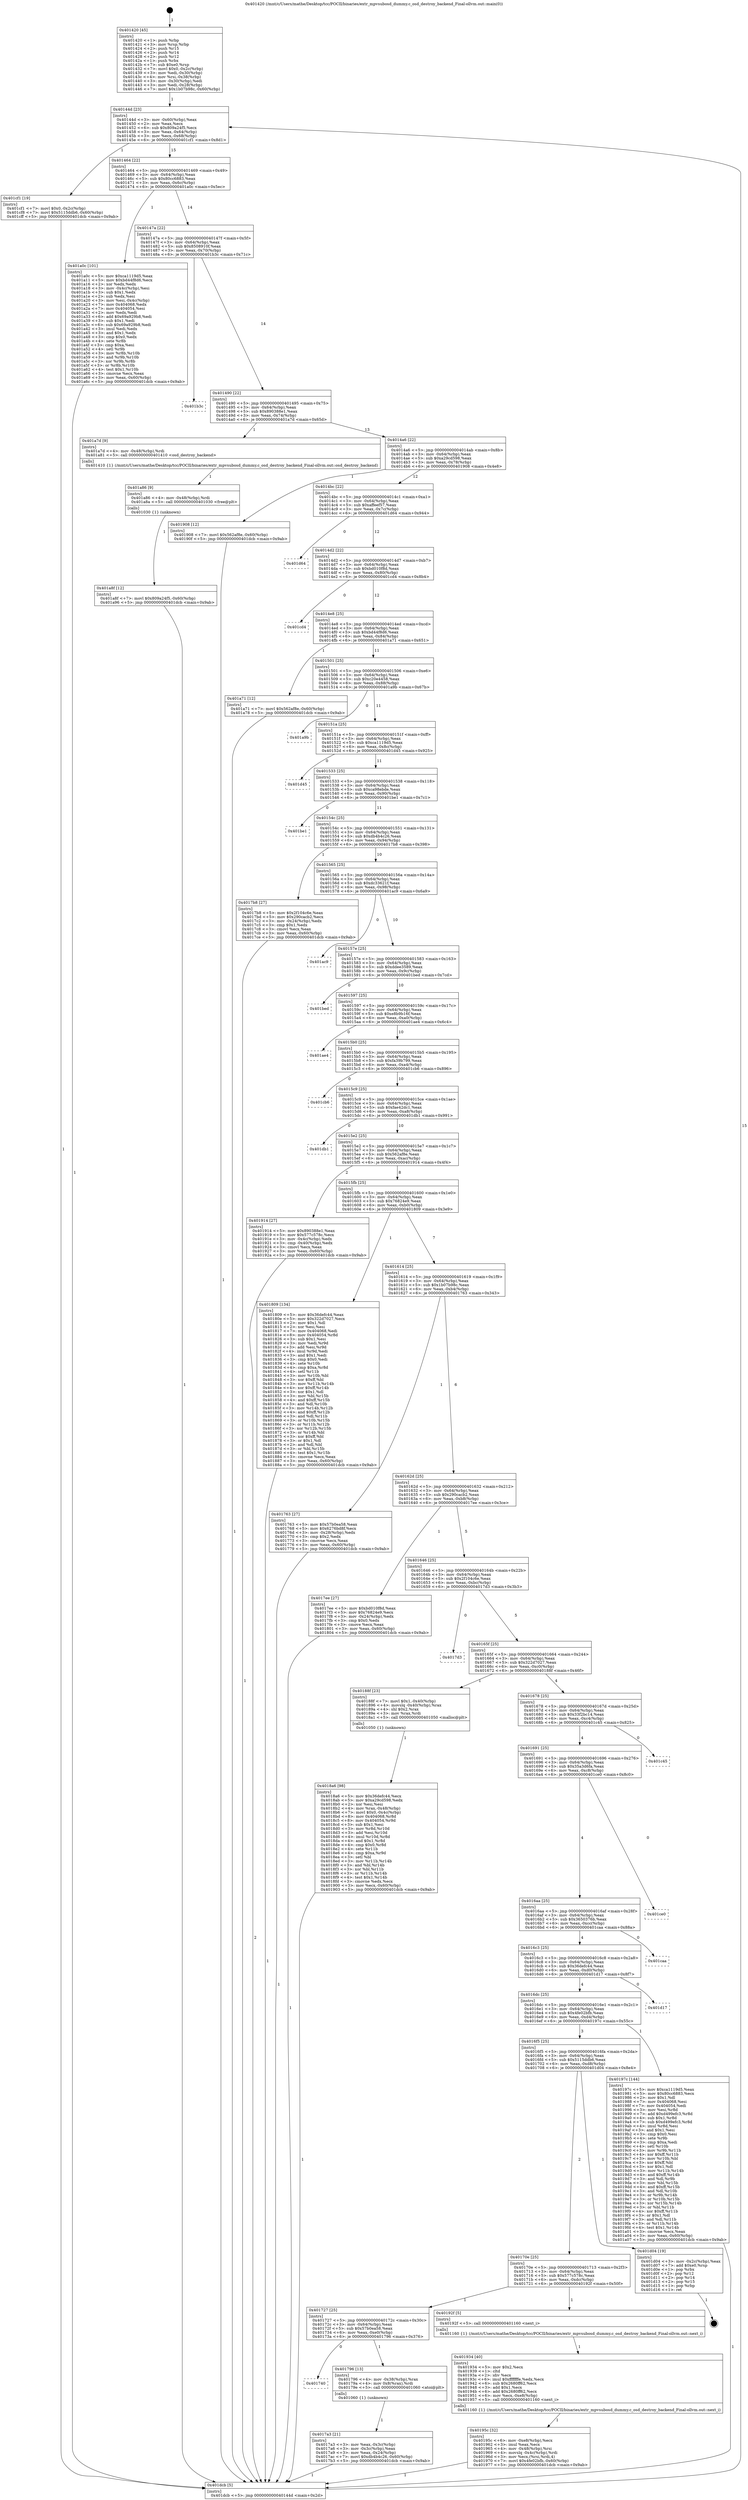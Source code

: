 digraph "0x401420" {
  label = "0x401420 (/mnt/c/Users/mathe/Desktop/tcc/POCII/binaries/extr_mpvsubosd_dummy.c_osd_destroy_backend_Final-ollvm.out::main(0))"
  labelloc = "t"
  node[shape=record]

  Entry [label="",width=0.3,height=0.3,shape=circle,fillcolor=black,style=filled]
  "0x40144d" [label="{
     0x40144d [23]\l
     | [instrs]\l
     &nbsp;&nbsp;0x40144d \<+3\>: mov -0x60(%rbp),%eax\l
     &nbsp;&nbsp;0x401450 \<+2\>: mov %eax,%ecx\l
     &nbsp;&nbsp;0x401452 \<+6\>: sub $0x809a24f5,%ecx\l
     &nbsp;&nbsp;0x401458 \<+3\>: mov %eax,-0x64(%rbp)\l
     &nbsp;&nbsp;0x40145b \<+3\>: mov %ecx,-0x68(%rbp)\l
     &nbsp;&nbsp;0x40145e \<+6\>: je 0000000000401cf1 \<main+0x8d1\>\l
  }"]
  "0x401cf1" [label="{
     0x401cf1 [19]\l
     | [instrs]\l
     &nbsp;&nbsp;0x401cf1 \<+7\>: movl $0x0,-0x2c(%rbp)\l
     &nbsp;&nbsp;0x401cf8 \<+7\>: movl $0x5115ddb6,-0x60(%rbp)\l
     &nbsp;&nbsp;0x401cff \<+5\>: jmp 0000000000401dcb \<main+0x9ab\>\l
  }"]
  "0x401464" [label="{
     0x401464 [22]\l
     | [instrs]\l
     &nbsp;&nbsp;0x401464 \<+5\>: jmp 0000000000401469 \<main+0x49\>\l
     &nbsp;&nbsp;0x401469 \<+3\>: mov -0x64(%rbp),%eax\l
     &nbsp;&nbsp;0x40146c \<+5\>: sub $0x80cc6883,%eax\l
     &nbsp;&nbsp;0x401471 \<+3\>: mov %eax,-0x6c(%rbp)\l
     &nbsp;&nbsp;0x401474 \<+6\>: je 0000000000401a0c \<main+0x5ec\>\l
  }"]
  Exit [label="",width=0.3,height=0.3,shape=circle,fillcolor=black,style=filled,peripheries=2]
  "0x401a0c" [label="{
     0x401a0c [101]\l
     | [instrs]\l
     &nbsp;&nbsp;0x401a0c \<+5\>: mov $0xca1119d5,%eax\l
     &nbsp;&nbsp;0x401a11 \<+5\>: mov $0xbd44f8d6,%ecx\l
     &nbsp;&nbsp;0x401a16 \<+2\>: xor %edx,%edx\l
     &nbsp;&nbsp;0x401a18 \<+3\>: mov -0x4c(%rbp),%esi\l
     &nbsp;&nbsp;0x401a1b \<+3\>: sub $0x1,%edx\l
     &nbsp;&nbsp;0x401a1e \<+2\>: sub %edx,%esi\l
     &nbsp;&nbsp;0x401a20 \<+3\>: mov %esi,-0x4c(%rbp)\l
     &nbsp;&nbsp;0x401a23 \<+7\>: mov 0x404068,%edx\l
     &nbsp;&nbsp;0x401a2a \<+7\>: mov 0x404054,%esi\l
     &nbsp;&nbsp;0x401a31 \<+2\>: mov %edx,%edi\l
     &nbsp;&nbsp;0x401a33 \<+6\>: add $0x69a929b8,%edi\l
     &nbsp;&nbsp;0x401a39 \<+3\>: sub $0x1,%edi\l
     &nbsp;&nbsp;0x401a3c \<+6\>: sub $0x69a929b8,%edi\l
     &nbsp;&nbsp;0x401a42 \<+3\>: imul %edi,%edx\l
     &nbsp;&nbsp;0x401a45 \<+3\>: and $0x1,%edx\l
     &nbsp;&nbsp;0x401a48 \<+3\>: cmp $0x0,%edx\l
     &nbsp;&nbsp;0x401a4b \<+4\>: sete %r8b\l
     &nbsp;&nbsp;0x401a4f \<+3\>: cmp $0xa,%esi\l
     &nbsp;&nbsp;0x401a52 \<+4\>: setl %r9b\l
     &nbsp;&nbsp;0x401a56 \<+3\>: mov %r8b,%r10b\l
     &nbsp;&nbsp;0x401a59 \<+3\>: and %r9b,%r10b\l
     &nbsp;&nbsp;0x401a5c \<+3\>: xor %r9b,%r8b\l
     &nbsp;&nbsp;0x401a5f \<+3\>: or %r8b,%r10b\l
     &nbsp;&nbsp;0x401a62 \<+4\>: test $0x1,%r10b\l
     &nbsp;&nbsp;0x401a66 \<+3\>: cmovne %ecx,%eax\l
     &nbsp;&nbsp;0x401a69 \<+3\>: mov %eax,-0x60(%rbp)\l
     &nbsp;&nbsp;0x401a6c \<+5\>: jmp 0000000000401dcb \<main+0x9ab\>\l
  }"]
  "0x40147a" [label="{
     0x40147a [22]\l
     | [instrs]\l
     &nbsp;&nbsp;0x40147a \<+5\>: jmp 000000000040147f \<main+0x5f\>\l
     &nbsp;&nbsp;0x40147f \<+3\>: mov -0x64(%rbp),%eax\l
     &nbsp;&nbsp;0x401482 \<+5\>: sub $0x8508910f,%eax\l
     &nbsp;&nbsp;0x401487 \<+3\>: mov %eax,-0x70(%rbp)\l
     &nbsp;&nbsp;0x40148a \<+6\>: je 0000000000401b3c \<main+0x71c\>\l
  }"]
  "0x401a8f" [label="{
     0x401a8f [12]\l
     | [instrs]\l
     &nbsp;&nbsp;0x401a8f \<+7\>: movl $0x809a24f5,-0x60(%rbp)\l
     &nbsp;&nbsp;0x401a96 \<+5\>: jmp 0000000000401dcb \<main+0x9ab\>\l
  }"]
  "0x401b3c" [label="{
     0x401b3c\l
  }", style=dashed]
  "0x401490" [label="{
     0x401490 [22]\l
     | [instrs]\l
     &nbsp;&nbsp;0x401490 \<+5\>: jmp 0000000000401495 \<main+0x75\>\l
     &nbsp;&nbsp;0x401495 \<+3\>: mov -0x64(%rbp),%eax\l
     &nbsp;&nbsp;0x401498 \<+5\>: sub $0x890388e1,%eax\l
     &nbsp;&nbsp;0x40149d \<+3\>: mov %eax,-0x74(%rbp)\l
     &nbsp;&nbsp;0x4014a0 \<+6\>: je 0000000000401a7d \<main+0x65d\>\l
  }"]
  "0x401a86" [label="{
     0x401a86 [9]\l
     | [instrs]\l
     &nbsp;&nbsp;0x401a86 \<+4\>: mov -0x48(%rbp),%rdi\l
     &nbsp;&nbsp;0x401a8a \<+5\>: call 0000000000401030 \<free@plt\>\l
     | [calls]\l
     &nbsp;&nbsp;0x401030 \{1\} (unknown)\l
  }"]
  "0x401a7d" [label="{
     0x401a7d [9]\l
     | [instrs]\l
     &nbsp;&nbsp;0x401a7d \<+4\>: mov -0x48(%rbp),%rdi\l
     &nbsp;&nbsp;0x401a81 \<+5\>: call 0000000000401410 \<osd_destroy_backend\>\l
     | [calls]\l
     &nbsp;&nbsp;0x401410 \{1\} (/mnt/c/Users/mathe/Desktop/tcc/POCII/binaries/extr_mpvsubosd_dummy.c_osd_destroy_backend_Final-ollvm.out::osd_destroy_backend)\l
  }"]
  "0x4014a6" [label="{
     0x4014a6 [22]\l
     | [instrs]\l
     &nbsp;&nbsp;0x4014a6 \<+5\>: jmp 00000000004014ab \<main+0x8b\>\l
     &nbsp;&nbsp;0x4014ab \<+3\>: mov -0x64(%rbp),%eax\l
     &nbsp;&nbsp;0x4014ae \<+5\>: sub $0xa29cd598,%eax\l
     &nbsp;&nbsp;0x4014b3 \<+3\>: mov %eax,-0x78(%rbp)\l
     &nbsp;&nbsp;0x4014b6 \<+6\>: je 0000000000401908 \<main+0x4e8\>\l
  }"]
  "0x40195c" [label="{
     0x40195c [32]\l
     | [instrs]\l
     &nbsp;&nbsp;0x40195c \<+6\>: mov -0xe8(%rbp),%ecx\l
     &nbsp;&nbsp;0x401962 \<+3\>: imul %eax,%ecx\l
     &nbsp;&nbsp;0x401965 \<+4\>: mov -0x48(%rbp),%rsi\l
     &nbsp;&nbsp;0x401969 \<+4\>: movslq -0x4c(%rbp),%rdi\l
     &nbsp;&nbsp;0x40196d \<+3\>: mov %ecx,(%rsi,%rdi,4)\l
     &nbsp;&nbsp;0x401970 \<+7\>: movl $0x4fe02bfb,-0x60(%rbp)\l
     &nbsp;&nbsp;0x401977 \<+5\>: jmp 0000000000401dcb \<main+0x9ab\>\l
  }"]
  "0x401908" [label="{
     0x401908 [12]\l
     | [instrs]\l
     &nbsp;&nbsp;0x401908 \<+7\>: movl $0x562af8e,-0x60(%rbp)\l
     &nbsp;&nbsp;0x40190f \<+5\>: jmp 0000000000401dcb \<main+0x9ab\>\l
  }"]
  "0x4014bc" [label="{
     0x4014bc [22]\l
     | [instrs]\l
     &nbsp;&nbsp;0x4014bc \<+5\>: jmp 00000000004014c1 \<main+0xa1\>\l
     &nbsp;&nbsp;0x4014c1 \<+3\>: mov -0x64(%rbp),%eax\l
     &nbsp;&nbsp;0x4014c4 \<+5\>: sub $0xaffeef57,%eax\l
     &nbsp;&nbsp;0x4014c9 \<+3\>: mov %eax,-0x7c(%rbp)\l
     &nbsp;&nbsp;0x4014cc \<+6\>: je 0000000000401d64 \<main+0x944\>\l
  }"]
  "0x401934" [label="{
     0x401934 [40]\l
     | [instrs]\l
     &nbsp;&nbsp;0x401934 \<+5\>: mov $0x2,%ecx\l
     &nbsp;&nbsp;0x401939 \<+1\>: cltd\l
     &nbsp;&nbsp;0x40193a \<+2\>: idiv %ecx\l
     &nbsp;&nbsp;0x40193c \<+6\>: imul $0xfffffffe,%edx,%ecx\l
     &nbsp;&nbsp;0x401942 \<+6\>: sub $0x2680ff62,%ecx\l
     &nbsp;&nbsp;0x401948 \<+3\>: add $0x1,%ecx\l
     &nbsp;&nbsp;0x40194b \<+6\>: add $0x2680ff62,%ecx\l
     &nbsp;&nbsp;0x401951 \<+6\>: mov %ecx,-0xe8(%rbp)\l
     &nbsp;&nbsp;0x401957 \<+5\>: call 0000000000401160 \<next_i\>\l
     | [calls]\l
     &nbsp;&nbsp;0x401160 \{1\} (/mnt/c/Users/mathe/Desktop/tcc/POCII/binaries/extr_mpvsubosd_dummy.c_osd_destroy_backend_Final-ollvm.out::next_i)\l
  }"]
  "0x401d64" [label="{
     0x401d64\l
  }", style=dashed]
  "0x4014d2" [label="{
     0x4014d2 [22]\l
     | [instrs]\l
     &nbsp;&nbsp;0x4014d2 \<+5\>: jmp 00000000004014d7 \<main+0xb7\>\l
     &nbsp;&nbsp;0x4014d7 \<+3\>: mov -0x64(%rbp),%eax\l
     &nbsp;&nbsp;0x4014da \<+5\>: sub $0xbd010f8d,%eax\l
     &nbsp;&nbsp;0x4014df \<+3\>: mov %eax,-0x80(%rbp)\l
     &nbsp;&nbsp;0x4014e2 \<+6\>: je 0000000000401cd4 \<main+0x8b4\>\l
  }"]
  "0x4018a6" [label="{
     0x4018a6 [98]\l
     | [instrs]\l
     &nbsp;&nbsp;0x4018a6 \<+5\>: mov $0x36defc44,%ecx\l
     &nbsp;&nbsp;0x4018ab \<+5\>: mov $0xa29cd598,%edx\l
     &nbsp;&nbsp;0x4018b0 \<+2\>: xor %esi,%esi\l
     &nbsp;&nbsp;0x4018b2 \<+4\>: mov %rax,-0x48(%rbp)\l
     &nbsp;&nbsp;0x4018b6 \<+7\>: movl $0x0,-0x4c(%rbp)\l
     &nbsp;&nbsp;0x4018bd \<+8\>: mov 0x404068,%r8d\l
     &nbsp;&nbsp;0x4018c5 \<+8\>: mov 0x404054,%r9d\l
     &nbsp;&nbsp;0x4018cd \<+3\>: sub $0x1,%esi\l
     &nbsp;&nbsp;0x4018d0 \<+3\>: mov %r8d,%r10d\l
     &nbsp;&nbsp;0x4018d3 \<+3\>: add %esi,%r10d\l
     &nbsp;&nbsp;0x4018d6 \<+4\>: imul %r10d,%r8d\l
     &nbsp;&nbsp;0x4018da \<+4\>: and $0x1,%r8d\l
     &nbsp;&nbsp;0x4018de \<+4\>: cmp $0x0,%r8d\l
     &nbsp;&nbsp;0x4018e2 \<+4\>: sete %r11b\l
     &nbsp;&nbsp;0x4018e6 \<+4\>: cmp $0xa,%r9d\l
     &nbsp;&nbsp;0x4018ea \<+3\>: setl %bl\l
     &nbsp;&nbsp;0x4018ed \<+3\>: mov %r11b,%r14b\l
     &nbsp;&nbsp;0x4018f0 \<+3\>: and %bl,%r14b\l
     &nbsp;&nbsp;0x4018f3 \<+3\>: xor %bl,%r11b\l
     &nbsp;&nbsp;0x4018f6 \<+3\>: or %r11b,%r14b\l
     &nbsp;&nbsp;0x4018f9 \<+4\>: test $0x1,%r14b\l
     &nbsp;&nbsp;0x4018fd \<+3\>: cmovne %edx,%ecx\l
     &nbsp;&nbsp;0x401900 \<+3\>: mov %ecx,-0x60(%rbp)\l
     &nbsp;&nbsp;0x401903 \<+5\>: jmp 0000000000401dcb \<main+0x9ab\>\l
  }"]
  "0x401cd4" [label="{
     0x401cd4\l
  }", style=dashed]
  "0x4014e8" [label="{
     0x4014e8 [25]\l
     | [instrs]\l
     &nbsp;&nbsp;0x4014e8 \<+5\>: jmp 00000000004014ed \<main+0xcd\>\l
     &nbsp;&nbsp;0x4014ed \<+3\>: mov -0x64(%rbp),%eax\l
     &nbsp;&nbsp;0x4014f0 \<+5\>: sub $0xbd44f8d6,%eax\l
     &nbsp;&nbsp;0x4014f5 \<+6\>: mov %eax,-0x84(%rbp)\l
     &nbsp;&nbsp;0x4014fb \<+6\>: je 0000000000401a71 \<main+0x651\>\l
  }"]
  "0x4017a3" [label="{
     0x4017a3 [21]\l
     | [instrs]\l
     &nbsp;&nbsp;0x4017a3 \<+3\>: mov %eax,-0x3c(%rbp)\l
     &nbsp;&nbsp;0x4017a6 \<+3\>: mov -0x3c(%rbp),%eax\l
     &nbsp;&nbsp;0x4017a9 \<+3\>: mov %eax,-0x24(%rbp)\l
     &nbsp;&nbsp;0x4017ac \<+7\>: movl $0xdb4b4c26,-0x60(%rbp)\l
     &nbsp;&nbsp;0x4017b3 \<+5\>: jmp 0000000000401dcb \<main+0x9ab\>\l
  }"]
  "0x401a71" [label="{
     0x401a71 [12]\l
     | [instrs]\l
     &nbsp;&nbsp;0x401a71 \<+7\>: movl $0x562af8e,-0x60(%rbp)\l
     &nbsp;&nbsp;0x401a78 \<+5\>: jmp 0000000000401dcb \<main+0x9ab\>\l
  }"]
  "0x401501" [label="{
     0x401501 [25]\l
     | [instrs]\l
     &nbsp;&nbsp;0x401501 \<+5\>: jmp 0000000000401506 \<main+0xe6\>\l
     &nbsp;&nbsp;0x401506 \<+3\>: mov -0x64(%rbp),%eax\l
     &nbsp;&nbsp;0x401509 \<+5\>: sub $0xc20e4458,%eax\l
     &nbsp;&nbsp;0x40150e \<+6\>: mov %eax,-0x88(%rbp)\l
     &nbsp;&nbsp;0x401514 \<+6\>: je 0000000000401a9b \<main+0x67b\>\l
  }"]
  "0x401740" [label="{
     0x401740\l
  }", style=dashed]
  "0x401a9b" [label="{
     0x401a9b\l
  }", style=dashed]
  "0x40151a" [label="{
     0x40151a [25]\l
     | [instrs]\l
     &nbsp;&nbsp;0x40151a \<+5\>: jmp 000000000040151f \<main+0xff\>\l
     &nbsp;&nbsp;0x40151f \<+3\>: mov -0x64(%rbp),%eax\l
     &nbsp;&nbsp;0x401522 \<+5\>: sub $0xca1119d5,%eax\l
     &nbsp;&nbsp;0x401527 \<+6\>: mov %eax,-0x8c(%rbp)\l
     &nbsp;&nbsp;0x40152d \<+6\>: je 0000000000401d45 \<main+0x925\>\l
  }"]
  "0x401796" [label="{
     0x401796 [13]\l
     | [instrs]\l
     &nbsp;&nbsp;0x401796 \<+4\>: mov -0x38(%rbp),%rax\l
     &nbsp;&nbsp;0x40179a \<+4\>: mov 0x8(%rax),%rdi\l
     &nbsp;&nbsp;0x40179e \<+5\>: call 0000000000401060 \<atoi@plt\>\l
     | [calls]\l
     &nbsp;&nbsp;0x401060 \{1\} (unknown)\l
  }"]
  "0x401d45" [label="{
     0x401d45\l
  }", style=dashed]
  "0x401533" [label="{
     0x401533 [25]\l
     | [instrs]\l
     &nbsp;&nbsp;0x401533 \<+5\>: jmp 0000000000401538 \<main+0x118\>\l
     &nbsp;&nbsp;0x401538 \<+3\>: mov -0x64(%rbp),%eax\l
     &nbsp;&nbsp;0x40153b \<+5\>: sub $0xca98ebde,%eax\l
     &nbsp;&nbsp;0x401540 \<+6\>: mov %eax,-0x90(%rbp)\l
     &nbsp;&nbsp;0x401546 \<+6\>: je 0000000000401be1 \<main+0x7c1\>\l
  }"]
  "0x401727" [label="{
     0x401727 [25]\l
     | [instrs]\l
     &nbsp;&nbsp;0x401727 \<+5\>: jmp 000000000040172c \<main+0x30c\>\l
     &nbsp;&nbsp;0x40172c \<+3\>: mov -0x64(%rbp),%eax\l
     &nbsp;&nbsp;0x40172f \<+5\>: sub $0x57b0ea58,%eax\l
     &nbsp;&nbsp;0x401734 \<+6\>: mov %eax,-0xe0(%rbp)\l
     &nbsp;&nbsp;0x40173a \<+6\>: je 0000000000401796 \<main+0x376\>\l
  }"]
  "0x401be1" [label="{
     0x401be1\l
  }", style=dashed]
  "0x40154c" [label="{
     0x40154c [25]\l
     | [instrs]\l
     &nbsp;&nbsp;0x40154c \<+5\>: jmp 0000000000401551 \<main+0x131\>\l
     &nbsp;&nbsp;0x401551 \<+3\>: mov -0x64(%rbp),%eax\l
     &nbsp;&nbsp;0x401554 \<+5\>: sub $0xdb4b4c26,%eax\l
     &nbsp;&nbsp;0x401559 \<+6\>: mov %eax,-0x94(%rbp)\l
     &nbsp;&nbsp;0x40155f \<+6\>: je 00000000004017b8 \<main+0x398\>\l
  }"]
  "0x40192f" [label="{
     0x40192f [5]\l
     | [instrs]\l
     &nbsp;&nbsp;0x40192f \<+5\>: call 0000000000401160 \<next_i\>\l
     | [calls]\l
     &nbsp;&nbsp;0x401160 \{1\} (/mnt/c/Users/mathe/Desktop/tcc/POCII/binaries/extr_mpvsubosd_dummy.c_osd_destroy_backend_Final-ollvm.out::next_i)\l
  }"]
  "0x4017b8" [label="{
     0x4017b8 [27]\l
     | [instrs]\l
     &nbsp;&nbsp;0x4017b8 \<+5\>: mov $0x2f104c6e,%eax\l
     &nbsp;&nbsp;0x4017bd \<+5\>: mov $0x290cacb2,%ecx\l
     &nbsp;&nbsp;0x4017c2 \<+3\>: mov -0x24(%rbp),%edx\l
     &nbsp;&nbsp;0x4017c5 \<+3\>: cmp $0x1,%edx\l
     &nbsp;&nbsp;0x4017c8 \<+3\>: cmovl %ecx,%eax\l
     &nbsp;&nbsp;0x4017cb \<+3\>: mov %eax,-0x60(%rbp)\l
     &nbsp;&nbsp;0x4017ce \<+5\>: jmp 0000000000401dcb \<main+0x9ab\>\l
  }"]
  "0x401565" [label="{
     0x401565 [25]\l
     | [instrs]\l
     &nbsp;&nbsp;0x401565 \<+5\>: jmp 000000000040156a \<main+0x14a\>\l
     &nbsp;&nbsp;0x40156a \<+3\>: mov -0x64(%rbp),%eax\l
     &nbsp;&nbsp;0x40156d \<+5\>: sub $0xdc33621f,%eax\l
     &nbsp;&nbsp;0x401572 \<+6\>: mov %eax,-0x98(%rbp)\l
     &nbsp;&nbsp;0x401578 \<+6\>: je 0000000000401ac9 \<main+0x6a9\>\l
  }"]
  "0x40170e" [label="{
     0x40170e [25]\l
     | [instrs]\l
     &nbsp;&nbsp;0x40170e \<+5\>: jmp 0000000000401713 \<main+0x2f3\>\l
     &nbsp;&nbsp;0x401713 \<+3\>: mov -0x64(%rbp),%eax\l
     &nbsp;&nbsp;0x401716 \<+5\>: sub $0x577c578c,%eax\l
     &nbsp;&nbsp;0x40171b \<+6\>: mov %eax,-0xdc(%rbp)\l
     &nbsp;&nbsp;0x401721 \<+6\>: je 000000000040192f \<main+0x50f\>\l
  }"]
  "0x401ac9" [label="{
     0x401ac9\l
  }", style=dashed]
  "0x40157e" [label="{
     0x40157e [25]\l
     | [instrs]\l
     &nbsp;&nbsp;0x40157e \<+5\>: jmp 0000000000401583 \<main+0x163\>\l
     &nbsp;&nbsp;0x401583 \<+3\>: mov -0x64(%rbp),%eax\l
     &nbsp;&nbsp;0x401586 \<+5\>: sub $0xddee3589,%eax\l
     &nbsp;&nbsp;0x40158b \<+6\>: mov %eax,-0x9c(%rbp)\l
     &nbsp;&nbsp;0x401591 \<+6\>: je 0000000000401bed \<main+0x7cd\>\l
  }"]
  "0x401d04" [label="{
     0x401d04 [19]\l
     | [instrs]\l
     &nbsp;&nbsp;0x401d04 \<+3\>: mov -0x2c(%rbp),%eax\l
     &nbsp;&nbsp;0x401d07 \<+7\>: add $0xe0,%rsp\l
     &nbsp;&nbsp;0x401d0e \<+1\>: pop %rbx\l
     &nbsp;&nbsp;0x401d0f \<+2\>: pop %r12\l
     &nbsp;&nbsp;0x401d11 \<+2\>: pop %r14\l
     &nbsp;&nbsp;0x401d13 \<+2\>: pop %r15\l
     &nbsp;&nbsp;0x401d15 \<+1\>: pop %rbp\l
     &nbsp;&nbsp;0x401d16 \<+1\>: ret\l
  }"]
  "0x401bed" [label="{
     0x401bed\l
  }", style=dashed]
  "0x401597" [label="{
     0x401597 [25]\l
     | [instrs]\l
     &nbsp;&nbsp;0x401597 \<+5\>: jmp 000000000040159c \<main+0x17c\>\l
     &nbsp;&nbsp;0x40159c \<+3\>: mov -0x64(%rbp),%eax\l
     &nbsp;&nbsp;0x40159f \<+5\>: sub $0xe8b9b16f,%eax\l
     &nbsp;&nbsp;0x4015a4 \<+6\>: mov %eax,-0xa0(%rbp)\l
     &nbsp;&nbsp;0x4015aa \<+6\>: je 0000000000401ae4 \<main+0x6c4\>\l
  }"]
  "0x4016f5" [label="{
     0x4016f5 [25]\l
     | [instrs]\l
     &nbsp;&nbsp;0x4016f5 \<+5\>: jmp 00000000004016fa \<main+0x2da\>\l
     &nbsp;&nbsp;0x4016fa \<+3\>: mov -0x64(%rbp),%eax\l
     &nbsp;&nbsp;0x4016fd \<+5\>: sub $0x5115ddb6,%eax\l
     &nbsp;&nbsp;0x401702 \<+6\>: mov %eax,-0xd8(%rbp)\l
     &nbsp;&nbsp;0x401708 \<+6\>: je 0000000000401d04 \<main+0x8e4\>\l
  }"]
  "0x401ae4" [label="{
     0x401ae4\l
  }", style=dashed]
  "0x4015b0" [label="{
     0x4015b0 [25]\l
     | [instrs]\l
     &nbsp;&nbsp;0x4015b0 \<+5\>: jmp 00000000004015b5 \<main+0x195\>\l
     &nbsp;&nbsp;0x4015b5 \<+3\>: mov -0x64(%rbp),%eax\l
     &nbsp;&nbsp;0x4015b8 \<+5\>: sub $0xfa39b799,%eax\l
     &nbsp;&nbsp;0x4015bd \<+6\>: mov %eax,-0xa4(%rbp)\l
     &nbsp;&nbsp;0x4015c3 \<+6\>: je 0000000000401cb6 \<main+0x896\>\l
  }"]
  "0x40197c" [label="{
     0x40197c [144]\l
     | [instrs]\l
     &nbsp;&nbsp;0x40197c \<+5\>: mov $0xca1119d5,%eax\l
     &nbsp;&nbsp;0x401981 \<+5\>: mov $0x80cc6883,%ecx\l
     &nbsp;&nbsp;0x401986 \<+2\>: mov $0x1,%dl\l
     &nbsp;&nbsp;0x401988 \<+7\>: mov 0x404068,%esi\l
     &nbsp;&nbsp;0x40198f \<+7\>: mov 0x404054,%edi\l
     &nbsp;&nbsp;0x401996 \<+3\>: mov %esi,%r8d\l
     &nbsp;&nbsp;0x401999 \<+7\>: add $0xd499efc3,%r8d\l
     &nbsp;&nbsp;0x4019a0 \<+4\>: sub $0x1,%r8d\l
     &nbsp;&nbsp;0x4019a4 \<+7\>: sub $0xd499efc3,%r8d\l
     &nbsp;&nbsp;0x4019ab \<+4\>: imul %r8d,%esi\l
     &nbsp;&nbsp;0x4019af \<+3\>: and $0x1,%esi\l
     &nbsp;&nbsp;0x4019b2 \<+3\>: cmp $0x0,%esi\l
     &nbsp;&nbsp;0x4019b5 \<+4\>: sete %r9b\l
     &nbsp;&nbsp;0x4019b9 \<+3\>: cmp $0xa,%edi\l
     &nbsp;&nbsp;0x4019bc \<+4\>: setl %r10b\l
     &nbsp;&nbsp;0x4019c0 \<+3\>: mov %r9b,%r11b\l
     &nbsp;&nbsp;0x4019c3 \<+4\>: xor $0xff,%r11b\l
     &nbsp;&nbsp;0x4019c7 \<+3\>: mov %r10b,%bl\l
     &nbsp;&nbsp;0x4019ca \<+3\>: xor $0xff,%bl\l
     &nbsp;&nbsp;0x4019cd \<+3\>: xor $0x1,%dl\l
     &nbsp;&nbsp;0x4019d0 \<+3\>: mov %r11b,%r14b\l
     &nbsp;&nbsp;0x4019d3 \<+4\>: and $0xff,%r14b\l
     &nbsp;&nbsp;0x4019d7 \<+3\>: and %dl,%r9b\l
     &nbsp;&nbsp;0x4019da \<+3\>: mov %bl,%r15b\l
     &nbsp;&nbsp;0x4019dd \<+4\>: and $0xff,%r15b\l
     &nbsp;&nbsp;0x4019e1 \<+3\>: and %dl,%r10b\l
     &nbsp;&nbsp;0x4019e4 \<+3\>: or %r9b,%r14b\l
     &nbsp;&nbsp;0x4019e7 \<+3\>: or %r10b,%r15b\l
     &nbsp;&nbsp;0x4019ea \<+3\>: xor %r15b,%r14b\l
     &nbsp;&nbsp;0x4019ed \<+3\>: or %bl,%r11b\l
     &nbsp;&nbsp;0x4019f0 \<+4\>: xor $0xff,%r11b\l
     &nbsp;&nbsp;0x4019f4 \<+3\>: or $0x1,%dl\l
     &nbsp;&nbsp;0x4019f7 \<+3\>: and %dl,%r11b\l
     &nbsp;&nbsp;0x4019fa \<+3\>: or %r11b,%r14b\l
     &nbsp;&nbsp;0x4019fd \<+4\>: test $0x1,%r14b\l
     &nbsp;&nbsp;0x401a01 \<+3\>: cmovne %ecx,%eax\l
     &nbsp;&nbsp;0x401a04 \<+3\>: mov %eax,-0x60(%rbp)\l
     &nbsp;&nbsp;0x401a07 \<+5\>: jmp 0000000000401dcb \<main+0x9ab\>\l
  }"]
  "0x401cb6" [label="{
     0x401cb6\l
  }", style=dashed]
  "0x4015c9" [label="{
     0x4015c9 [25]\l
     | [instrs]\l
     &nbsp;&nbsp;0x4015c9 \<+5\>: jmp 00000000004015ce \<main+0x1ae\>\l
     &nbsp;&nbsp;0x4015ce \<+3\>: mov -0x64(%rbp),%eax\l
     &nbsp;&nbsp;0x4015d1 \<+5\>: sub $0xfae42dc1,%eax\l
     &nbsp;&nbsp;0x4015d6 \<+6\>: mov %eax,-0xa8(%rbp)\l
     &nbsp;&nbsp;0x4015dc \<+6\>: je 0000000000401db1 \<main+0x991\>\l
  }"]
  "0x4016dc" [label="{
     0x4016dc [25]\l
     | [instrs]\l
     &nbsp;&nbsp;0x4016dc \<+5\>: jmp 00000000004016e1 \<main+0x2c1\>\l
     &nbsp;&nbsp;0x4016e1 \<+3\>: mov -0x64(%rbp),%eax\l
     &nbsp;&nbsp;0x4016e4 \<+5\>: sub $0x4fe02bfb,%eax\l
     &nbsp;&nbsp;0x4016e9 \<+6\>: mov %eax,-0xd4(%rbp)\l
     &nbsp;&nbsp;0x4016ef \<+6\>: je 000000000040197c \<main+0x55c\>\l
  }"]
  "0x401db1" [label="{
     0x401db1\l
  }", style=dashed]
  "0x4015e2" [label="{
     0x4015e2 [25]\l
     | [instrs]\l
     &nbsp;&nbsp;0x4015e2 \<+5\>: jmp 00000000004015e7 \<main+0x1c7\>\l
     &nbsp;&nbsp;0x4015e7 \<+3\>: mov -0x64(%rbp),%eax\l
     &nbsp;&nbsp;0x4015ea \<+5\>: sub $0x562af8e,%eax\l
     &nbsp;&nbsp;0x4015ef \<+6\>: mov %eax,-0xac(%rbp)\l
     &nbsp;&nbsp;0x4015f5 \<+6\>: je 0000000000401914 \<main+0x4f4\>\l
  }"]
  "0x401d17" [label="{
     0x401d17\l
  }", style=dashed]
  "0x401914" [label="{
     0x401914 [27]\l
     | [instrs]\l
     &nbsp;&nbsp;0x401914 \<+5\>: mov $0x890388e1,%eax\l
     &nbsp;&nbsp;0x401919 \<+5\>: mov $0x577c578c,%ecx\l
     &nbsp;&nbsp;0x40191e \<+3\>: mov -0x4c(%rbp),%edx\l
     &nbsp;&nbsp;0x401921 \<+3\>: cmp -0x40(%rbp),%edx\l
     &nbsp;&nbsp;0x401924 \<+3\>: cmovl %ecx,%eax\l
     &nbsp;&nbsp;0x401927 \<+3\>: mov %eax,-0x60(%rbp)\l
     &nbsp;&nbsp;0x40192a \<+5\>: jmp 0000000000401dcb \<main+0x9ab\>\l
  }"]
  "0x4015fb" [label="{
     0x4015fb [25]\l
     | [instrs]\l
     &nbsp;&nbsp;0x4015fb \<+5\>: jmp 0000000000401600 \<main+0x1e0\>\l
     &nbsp;&nbsp;0x401600 \<+3\>: mov -0x64(%rbp),%eax\l
     &nbsp;&nbsp;0x401603 \<+5\>: sub $0x76824e9,%eax\l
     &nbsp;&nbsp;0x401608 \<+6\>: mov %eax,-0xb0(%rbp)\l
     &nbsp;&nbsp;0x40160e \<+6\>: je 0000000000401809 \<main+0x3e9\>\l
  }"]
  "0x4016c3" [label="{
     0x4016c3 [25]\l
     | [instrs]\l
     &nbsp;&nbsp;0x4016c3 \<+5\>: jmp 00000000004016c8 \<main+0x2a8\>\l
     &nbsp;&nbsp;0x4016c8 \<+3\>: mov -0x64(%rbp),%eax\l
     &nbsp;&nbsp;0x4016cb \<+5\>: sub $0x36defc44,%eax\l
     &nbsp;&nbsp;0x4016d0 \<+6\>: mov %eax,-0xd0(%rbp)\l
     &nbsp;&nbsp;0x4016d6 \<+6\>: je 0000000000401d17 \<main+0x8f7\>\l
  }"]
  "0x401809" [label="{
     0x401809 [134]\l
     | [instrs]\l
     &nbsp;&nbsp;0x401809 \<+5\>: mov $0x36defc44,%eax\l
     &nbsp;&nbsp;0x40180e \<+5\>: mov $0x322d7027,%ecx\l
     &nbsp;&nbsp;0x401813 \<+2\>: mov $0x1,%dl\l
     &nbsp;&nbsp;0x401815 \<+2\>: xor %esi,%esi\l
     &nbsp;&nbsp;0x401817 \<+7\>: mov 0x404068,%edi\l
     &nbsp;&nbsp;0x40181e \<+8\>: mov 0x404054,%r8d\l
     &nbsp;&nbsp;0x401826 \<+3\>: sub $0x1,%esi\l
     &nbsp;&nbsp;0x401829 \<+3\>: mov %edi,%r9d\l
     &nbsp;&nbsp;0x40182c \<+3\>: add %esi,%r9d\l
     &nbsp;&nbsp;0x40182f \<+4\>: imul %r9d,%edi\l
     &nbsp;&nbsp;0x401833 \<+3\>: and $0x1,%edi\l
     &nbsp;&nbsp;0x401836 \<+3\>: cmp $0x0,%edi\l
     &nbsp;&nbsp;0x401839 \<+4\>: sete %r10b\l
     &nbsp;&nbsp;0x40183d \<+4\>: cmp $0xa,%r8d\l
     &nbsp;&nbsp;0x401841 \<+4\>: setl %r11b\l
     &nbsp;&nbsp;0x401845 \<+3\>: mov %r10b,%bl\l
     &nbsp;&nbsp;0x401848 \<+3\>: xor $0xff,%bl\l
     &nbsp;&nbsp;0x40184b \<+3\>: mov %r11b,%r14b\l
     &nbsp;&nbsp;0x40184e \<+4\>: xor $0xff,%r14b\l
     &nbsp;&nbsp;0x401852 \<+3\>: xor $0x1,%dl\l
     &nbsp;&nbsp;0x401855 \<+3\>: mov %bl,%r15b\l
     &nbsp;&nbsp;0x401858 \<+4\>: and $0xff,%r15b\l
     &nbsp;&nbsp;0x40185c \<+3\>: and %dl,%r10b\l
     &nbsp;&nbsp;0x40185f \<+3\>: mov %r14b,%r12b\l
     &nbsp;&nbsp;0x401862 \<+4\>: and $0xff,%r12b\l
     &nbsp;&nbsp;0x401866 \<+3\>: and %dl,%r11b\l
     &nbsp;&nbsp;0x401869 \<+3\>: or %r10b,%r15b\l
     &nbsp;&nbsp;0x40186c \<+3\>: or %r11b,%r12b\l
     &nbsp;&nbsp;0x40186f \<+3\>: xor %r12b,%r15b\l
     &nbsp;&nbsp;0x401872 \<+3\>: or %r14b,%bl\l
     &nbsp;&nbsp;0x401875 \<+3\>: xor $0xff,%bl\l
     &nbsp;&nbsp;0x401878 \<+3\>: or $0x1,%dl\l
     &nbsp;&nbsp;0x40187b \<+2\>: and %dl,%bl\l
     &nbsp;&nbsp;0x40187d \<+3\>: or %bl,%r15b\l
     &nbsp;&nbsp;0x401880 \<+4\>: test $0x1,%r15b\l
     &nbsp;&nbsp;0x401884 \<+3\>: cmovne %ecx,%eax\l
     &nbsp;&nbsp;0x401887 \<+3\>: mov %eax,-0x60(%rbp)\l
     &nbsp;&nbsp;0x40188a \<+5\>: jmp 0000000000401dcb \<main+0x9ab\>\l
  }"]
  "0x401614" [label="{
     0x401614 [25]\l
     | [instrs]\l
     &nbsp;&nbsp;0x401614 \<+5\>: jmp 0000000000401619 \<main+0x1f9\>\l
     &nbsp;&nbsp;0x401619 \<+3\>: mov -0x64(%rbp),%eax\l
     &nbsp;&nbsp;0x40161c \<+5\>: sub $0x1b07b98c,%eax\l
     &nbsp;&nbsp;0x401621 \<+6\>: mov %eax,-0xb4(%rbp)\l
     &nbsp;&nbsp;0x401627 \<+6\>: je 0000000000401763 \<main+0x343\>\l
  }"]
  "0x401caa" [label="{
     0x401caa\l
  }", style=dashed]
  "0x401763" [label="{
     0x401763 [27]\l
     | [instrs]\l
     &nbsp;&nbsp;0x401763 \<+5\>: mov $0x57b0ea58,%eax\l
     &nbsp;&nbsp;0x401768 \<+5\>: mov $0x6276bd8f,%ecx\l
     &nbsp;&nbsp;0x40176d \<+3\>: mov -0x28(%rbp),%edx\l
     &nbsp;&nbsp;0x401770 \<+3\>: cmp $0x2,%edx\l
     &nbsp;&nbsp;0x401773 \<+3\>: cmovne %ecx,%eax\l
     &nbsp;&nbsp;0x401776 \<+3\>: mov %eax,-0x60(%rbp)\l
     &nbsp;&nbsp;0x401779 \<+5\>: jmp 0000000000401dcb \<main+0x9ab\>\l
  }"]
  "0x40162d" [label="{
     0x40162d [25]\l
     | [instrs]\l
     &nbsp;&nbsp;0x40162d \<+5\>: jmp 0000000000401632 \<main+0x212\>\l
     &nbsp;&nbsp;0x401632 \<+3\>: mov -0x64(%rbp),%eax\l
     &nbsp;&nbsp;0x401635 \<+5\>: sub $0x290cacb2,%eax\l
     &nbsp;&nbsp;0x40163a \<+6\>: mov %eax,-0xb8(%rbp)\l
     &nbsp;&nbsp;0x401640 \<+6\>: je 00000000004017ee \<main+0x3ce\>\l
  }"]
  "0x401dcb" [label="{
     0x401dcb [5]\l
     | [instrs]\l
     &nbsp;&nbsp;0x401dcb \<+5\>: jmp 000000000040144d \<main+0x2d\>\l
  }"]
  "0x401420" [label="{
     0x401420 [45]\l
     | [instrs]\l
     &nbsp;&nbsp;0x401420 \<+1\>: push %rbp\l
     &nbsp;&nbsp;0x401421 \<+3\>: mov %rsp,%rbp\l
     &nbsp;&nbsp;0x401424 \<+2\>: push %r15\l
     &nbsp;&nbsp;0x401426 \<+2\>: push %r14\l
     &nbsp;&nbsp;0x401428 \<+2\>: push %r12\l
     &nbsp;&nbsp;0x40142a \<+1\>: push %rbx\l
     &nbsp;&nbsp;0x40142b \<+7\>: sub $0xe0,%rsp\l
     &nbsp;&nbsp;0x401432 \<+7\>: movl $0x0,-0x2c(%rbp)\l
     &nbsp;&nbsp;0x401439 \<+3\>: mov %edi,-0x30(%rbp)\l
     &nbsp;&nbsp;0x40143c \<+4\>: mov %rsi,-0x38(%rbp)\l
     &nbsp;&nbsp;0x401440 \<+3\>: mov -0x30(%rbp),%edi\l
     &nbsp;&nbsp;0x401443 \<+3\>: mov %edi,-0x28(%rbp)\l
     &nbsp;&nbsp;0x401446 \<+7\>: movl $0x1b07b98c,-0x60(%rbp)\l
  }"]
  "0x4016aa" [label="{
     0x4016aa [25]\l
     | [instrs]\l
     &nbsp;&nbsp;0x4016aa \<+5\>: jmp 00000000004016af \<main+0x28f\>\l
     &nbsp;&nbsp;0x4016af \<+3\>: mov -0x64(%rbp),%eax\l
     &nbsp;&nbsp;0x4016b2 \<+5\>: sub $0x3650376b,%eax\l
     &nbsp;&nbsp;0x4016b7 \<+6\>: mov %eax,-0xcc(%rbp)\l
     &nbsp;&nbsp;0x4016bd \<+6\>: je 0000000000401caa \<main+0x88a\>\l
  }"]
  "0x4017ee" [label="{
     0x4017ee [27]\l
     | [instrs]\l
     &nbsp;&nbsp;0x4017ee \<+5\>: mov $0xbd010f8d,%eax\l
     &nbsp;&nbsp;0x4017f3 \<+5\>: mov $0x76824e9,%ecx\l
     &nbsp;&nbsp;0x4017f8 \<+3\>: mov -0x24(%rbp),%edx\l
     &nbsp;&nbsp;0x4017fb \<+3\>: cmp $0x0,%edx\l
     &nbsp;&nbsp;0x4017fe \<+3\>: cmove %ecx,%eax\l
     &nbsp;&nbsp;0x401801 \<+3\>: mov %eax,-0x60(%rbp)\l
     &nbsp;&nbsp;0x401804 \<+5\>: jmp 0000000000401dcb \<main+0x9ab\>\l
  }"]
  "0x401646" [label="{
     0x401646 [25]\l
     | [instrs]\l
     &nbsp;&nbsp;0x401646 \<+5\>: jmp 000000000040164b \<main+0x22b\>\l
     &nbsp;&nbsp;0x40164b \<+3\>: mov -0x64(%rbp),%eax\l
     &nbsp;&nbsp;0x40164e \<+5\>: sub $0x2f104c6e,%eax\l
     &nbsp;&nbsp;0x401653 \<+6\>: mov %eax,-0xbc(%rbp)\l
     &nbsp;&nbsp;0x401659 \<+6\>: je 00000000004017d3 \<main+0x3b3\>\l
  }"]
  "0x401ce0" [label="{
     0x401ce0\l
  }", style=dashed]
  "0x4017d3" [label="{
     0x4017d3\l
  }", style=dashed]
  "0x40165f" [label="{
     0x40165f [25]\l
     | [instrs]\l
     &nbsp;&nbsp;0x40165f \<+5\>: jmp 0000000000401664 \<main+0x244\>\l
     &nbsp;&nbsp;0x401664 \<+3\>: mov -0x64(%rbp),%eax\l
     &nbsp;&nbsp;0x401667 \<+5\>: sub $0x322d7027,%eax\l
     &nbsp;&nbsp;0x40166c \<+6\>: mov %eax,-0xc0(%rbp)\l
     &nbsp;&nbsp;0x401672 \<+6\>: je 000000000040188f \<main+0x46f\>\l
  }"]
  "0x401691" [label="{
     0x401691 [25]\l
     | [instrs]\l
     &nbsp;&nbsp;0x401691 \<+5\>: jmp 0000000000401696 \<main+0x276\>\l
     &nbsp;&nbsp;0x401696 \<+3\>: mov -0x64(%rbp),%eax\l
     &nbsp;&nbsp;0x401699 \<+5\>: sub $0x35a3d6fa,%eax\l
     &nbsp;&nbsp;0x40169e \<+6\>: mov %eax,-0xc8(%rbp)\l
     &nbsp;&nbsp;0x4016a4 \<+6\>: je 0000000000401ce0 \<main+0x8c0\>\l
  }"]
  "0x40188f" [label="{
     0x40188f [23]\l
     | [instrs]\l
     &nbsp;&nbsp;0x40188f \<+7\>: movl $0x1,-0x40(%rbp)\l
     &nbsp;&nbsp;0x401896 \<+4\>: movslq -0x40(%rbp),%rax\l
     &nbsp;&nbsp;0x40189a \<+4\>: shl $0x2,%rax\l
     &nbsp;&nbsp;0x40189e \<+3\>: mov %rax,%rdi\l
     &nbsp;&nbsp;0x4018a1 \<+5\>: call 0000000000401050 \<malloc@plt\>\l
     | [calls]\l
     &nbsp;&nbsp;0x401050 \{1\} (unknown)\l
  }"]
  "0x401678" [label="{
     0x401678 [25]\l
     | [instrs]\l
     &nbsp;&nbsp;0x401678 \<+5\>: jmp 000000000040167d \<main+0x25d\>\l
     &nbsp;&nbsp;0x40167d \<+3\>: mov -0x64(%rbp),%eax\l
     &nbsp;&nbsp;0x401680 \<+5\>: sub $0x33f2bc14,%eax\l
     &nbsp;&nbsp;0x401685 \<+6\>: mov %eax,-0xc4(%rbp)\l
     &nbsp;&nbsp;0x40168b \<+6\>: je 0000000000401c45 \<main+0x825\>\l
  }"]
  "0x401c45" [label="{
     0x401c45\l
  }", style=dashed]
  Entry -> "0x401420" [label=" 1"]
  "0x40144d" -> "0x401cf1" [label=" 1"]
  "0x40144d" -> "0x401464" [label=" 15"]
  "0x401d04" -> Exit [label=" 1"]
  "0x401464" -> "0x401a0c" [label=" 1"]
  "0x401464" -> "0x40147a" [label=" 14"]
  "0x401cf1" -> "0x401dcb" [label=" 1"]
  "0x40147a" -> "0x401b3c" [label=" 0"]
  "0x40147a" -> "0x401490" [label=" 14"]
  "0x401a8f" -> "0x401dcb" [label=" 1"]
  "0x401490" -> "0x401a7d" [label=" 1"]
  "0x401490" -> "0x4014a6" [label=" 13"]
  "0x401a86" -> "0x401a8f" [label=" 1"]
  "0x4014a6" -> "0x401908" [label=" 1"]
  "0x4014a6" -> "0x4014bc" [label=" 12"]
  "0x401a7d" -> "0x401a86" [label=" 1"]
  "0x4014bc" -> "0x401d64" [label=" 0"]
  "0x4014bc" -> "0x4014d2" [label=" 12"]
  "0x401a71" -> "0x401dcb" [label=" 1"]
  "0x4014d2" -> "0x401cd4" [label=" 0"]
  "0x4014d2" -> "0x4014e8" [label=" 12"]
  "0x401a0c" -> "0x401dcb" [label=" 1"]
  "0x4014e8" -> "0x401a71" [label=" 1"]
  "0x4014e8" -> "0x401501" [label=" 11"]
  "0x40197c" -> "0x401dcb" [label=" 1"]
  "0x401501" -> "0x401a9b" [label=" 0"]
  "0x401501" -> "0x40151a" [label=" 11"]
  "0x40195c" -> "0x401dcb" [label=" 1"]
  "0x40151a" -> "0x401d45" [label=" 0"]
  "0x40151a" -> "0x401533" [label=" 11"]
  "0x401934" -> "0x40195c" [label=" 1"]
  "0x401533" -> "0x401be1" [label=" 0"]
  "0x401533" -> "0x40154c" [label=" 11"]
  "0x401914" -> "0x401dcb" [label=" 2"]
  "0x40154c" -> "0x4017b8" [label=" 1"]
  "0x40154c" -> "0x401565" [label=" 10"]
  "0x401908" -> "0x401dcb" [label=" 1"]
  "0x401565" -> "0x401ac9" [label=" 0"]
  "0x401565" -> "0x40157e" [label=" 10"]
  "0x40188f" -> "0x4018a6" [label=" 1"]
  "0x40157e" -> "0x401bed" [label=" 0"]
  "0x40157e" -> "0x401597" [label=" 10"]
  "0x401809" -> "0x401dcb" [label=" 1"]
  "0x401597" -> "0x401ae4" [label=" 0"]
  "0x401597" -> "0x4015b0" [label=" 10"]
  "0x4017b8" -> "0x401dcb" [label=" 1"]
  "0x4015b0" -> "0x401cb6" [label=" 0"]
  "0x4015b0" -> "0x4015c9" [label=" 10"]
  "0x4017a3" -> "0x401dcb" [label=" 1"]
  "0x4015c9" -> "0x401db1" [label=" 0"]
  "0x4015c9" -> "0x4015e2" [label=" 10"]
  "0x401727" -> "0x401740" [label=" 0"]
  "0x4015e2" -> "0x401914" [label=" 2"]
  "0x4015e2" -> "0x4015fb" [label=" 8"]
  "0x401727" -> "0x401796" [label=" 1"]
  "0x4015fb" -> "0x401809" [label=" 1"]
  "0x4015fb" -> "0x401614" [label=" 7"]
  "0x40170e" -> "0x401727" [label=" 1"]
  "0x401614" -> "0x401763" [label=" 1"]
  "0x401614" -> "0x40162d" [label=" 6"]
  "0x401763" -> "0x401dcb" [label=" 1"]
  "0x401420" -> "0x40144d" [label=" 1"]
  "0x401dcb" -> "0x40144d" [label=" 15"]
  "0x40170e" -> "0x40192f" [label=" 1"]
  "0x40162d" -> "0x4017ee" [label=" 1"]
  "0x40162d" -> "0x401646" [label=" 5"]
  "0x4016f5" -> "0x40170e" [label=" 2"]
  "0x401646" -> "0x4017d3" [label=" 0"]
  "0x401646" -> "0x40165f" [label=" 5"]
  "0x4016f5" -> "0x401d04" [label=" 1"]
  "0x40165f" -> "0x40188f" [label=" 1"]
  "0x40165f" -> "0x401678" [label=" 4"]
  "0x4016dc" -> "0x4016f5" [label=" 3"]
  "0x401678" -> "0x401c45" [label=" 0"]
  "0x401678" -> "0x401691" [label=" 4"]
  "0x4017ee" -> "0x401dcb" [label=" 1"]
  "0x401691" -> "0x401ce0" [label=" 0"]
  "0x401691" -> "0x4016aa" [label=" 4"]
  "0x4018a6" -> "0x401dcb" [label=" 1"]
  "0x4016aa" -> "0x401caa" [label=" 0"]
  "0x4016aa" -> "0x4016c3" [label=" 4"]
  "0x40192f" -> "0x401934" [label=" 1"]
  "0x4016c3" -> "0x401d17" [label=" 0"]
  "0x4016c3" -> "0x4016dc" [label=" 4"]
  "0x401796" -> "0x4017a3" [label=" 1"]
  "0x4016dc" -> "0x40197c" [label=" 1"]
}
